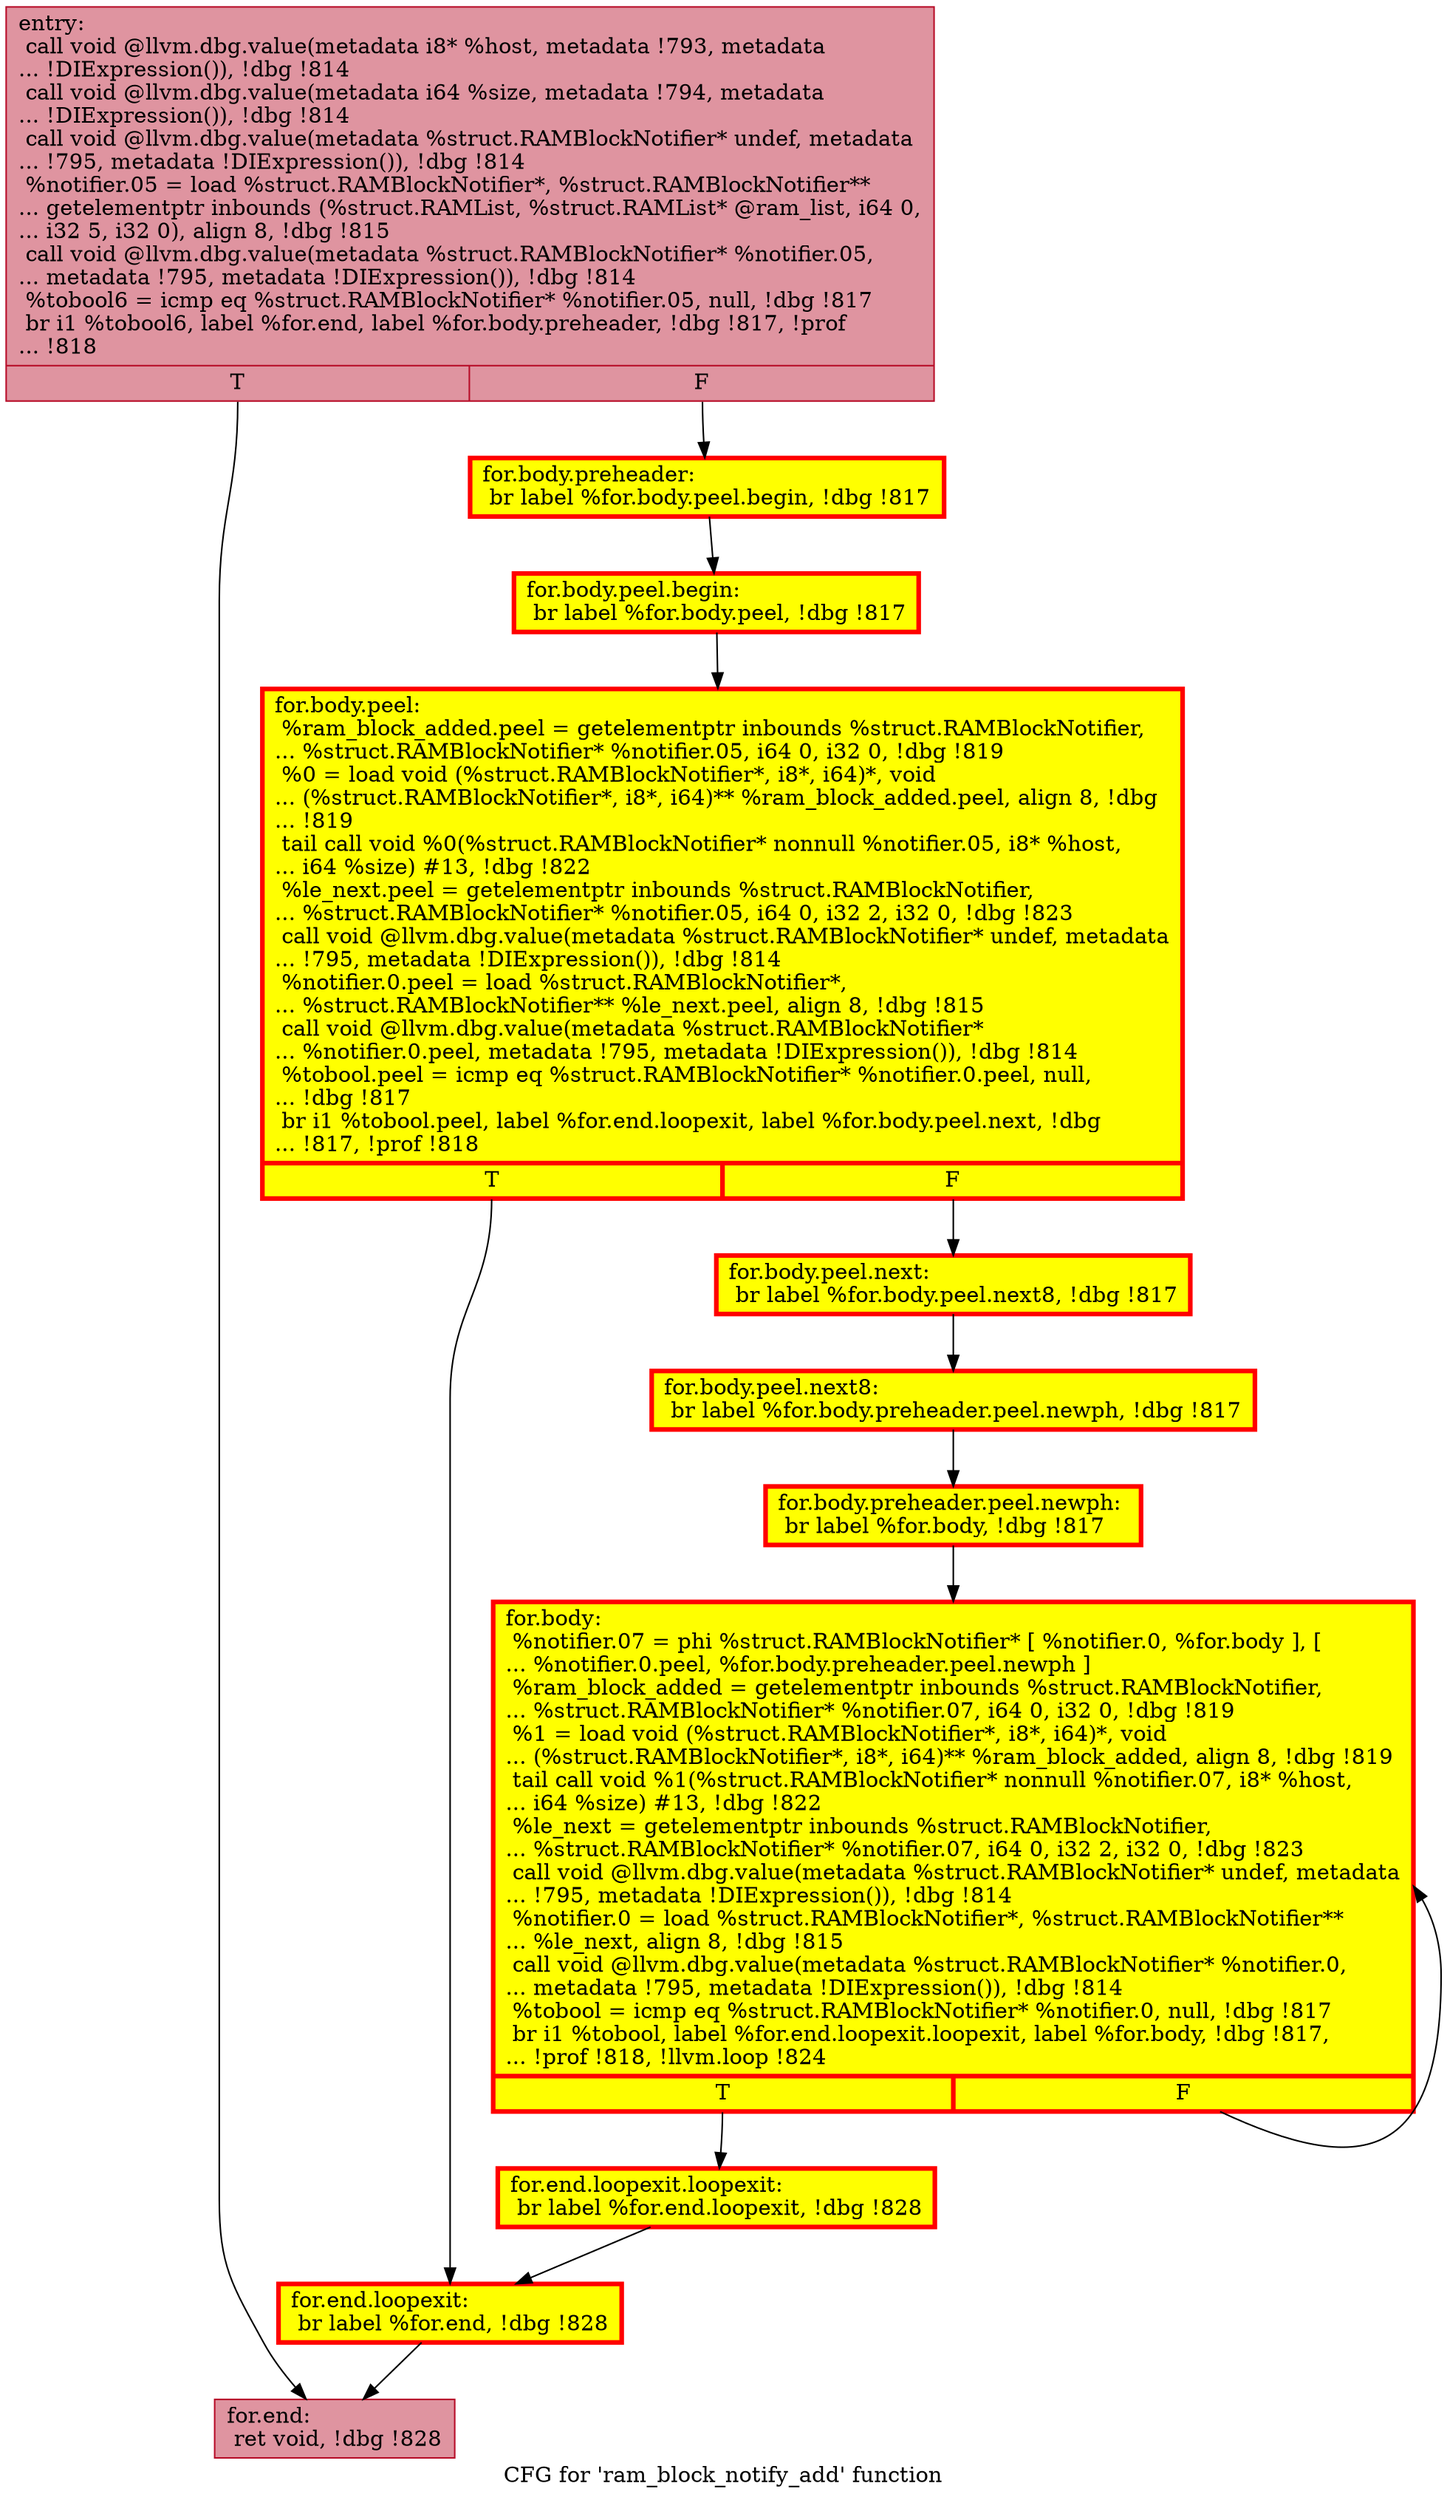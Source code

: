 digraph "CFG for 'ram_block_notify_add' function" {
	label="CFG for 'ram_block_notify_add' function";

	Node0x560910a0ef90 [shape=record,color="#b70d28ff", style=filled, fillcolor="#b70d2870",label="{entry:\l  call void @llvm.dbg.value(metadata i8* %host, metadata !793, metadata\l... !DIExpression()), !dbg !814\l  call void @llvm.dbg.value(metadata i64 %size, metadata !794, metadata\l... !DIExpression()), !dbg !814\l  call void @llvm.dbg.value(metadata %struct.RAMBlockNotifier* undef, metadata\l... !795, metadata !DIExpression()), !dbg !814\l  %notifier.05 = load %struct.RAMBlockNotifier*, %struct.RAMBlockNotifier**\l... getelementptr inbounds (%struct.RAMList, %struct.RAMList* @ram_list, i64 0,\l... i32 5, i32 0), align 8, !dbg !815\l  call void @llvm.dbg.value(metadata %struct.RAMBlockNotifier* %notifier.05,\l... metadata !795, metadata !DIExpression()), !dbg !814\l  %tobool6 = icmp eq %struct.RAMBlockNotifier* %notifier.05, null, !dbg !817\l  br i1 %tobool6, label %for.end, label %for.body.preheader, !dbg !817, !prof\l... !818\l|{<s0>T|<s1>F}}"];
	Node0x560910a0ef90:s0 -> Node0x560910a12a70;
	Node0x560910a0ef90:s1 -> Node0x560910970170;
	Node0x560910970170 [shape=record,penwidth=3.0, style="filled", color="red", fillcolor="yellow",label="{for.body.preheader:                               \l  br label %for.body.peel.begin, !dbg !817\l}"];
	Node0x560910970170 -> Node0x560910a10990;
	Node0x560910a10990 [shape=record,penwidth=3.0, style="filled", color="red", fillcolor="yellow",label="{for.body.peel.begin:                              \l  br label %for.body.peel, !dbg !817\l}"];
	Node0x560910a10990 -> Node0x56091097d520;
	Node0x56091097d520 [shape=record,penwidth=3.0, style="filled", color="red", fillcolor="yellow",label="{for.body.peel:                                    \l  %ram_block_added.peel = getelementptr inbounds %struct.RAMBlockNotifier,\l... %struct.RAMBlockNotifier* %notifier.05, i64 0, i32 0, !dbg !819\l  %0 = load void (%struct.RAMBlockNotifier*, i8*, i64)*, void\l... (%struct.RAMBlockNotifier*, i8*, i64)** %ram_block_added.peel, align 8, !dbg\l... !819\l  tail call void %0(%struct.RAMBlockNotifier* nonnull %notifier.05, i8* %host,\l... i64 %size) #13, !dbg !822\l  %le_next.peel = getelementptr inbounds %struct.RAMBlockNotifier,\l... %struct.RAMBlockNotifier* %notifier.05, i64 0, i32 2, i32 0, !dbg !823\l  call void @llvm.dbg.value(metadata %struct.RAMBlockNotifier* undef, metadata\l... !795, metadata !DIExpression()), !dbg !814\l  %notifier.0.peel = load %struct.RAMBlockNotifier*,\l... %struct.RAMBlockNotifier** %le_next.peel, align 8, !dbg !815\l  call void @llvm.dbg.value(metadata %struct.RAMBlockNotifier*\l... %notifier.0.peel, metadata !795, metadata !DIExpression()), !dbg !814\l  %tobool.peel = icmp eq %struct.RAMBlockNotifier* %notifier.0.peel, null,\l... !dbg !817\l  br i1 %tobool.peel, label %for.end.loopexit, label %for.body.peel.next, !dbg\l... !817, !prof !818\l|{<s0>T|<s1>F}}"];
	Node0x56091097d520:s0 -> Node0x56091093de50;
	Node0x56091097d520:s1 -> Node0x560910a42120;
	Node0x560910a42120 [shape=record,penwidth=3.0, style="filled", color="red", fillcolor="yellow",label="{for.body.peel.next:                               \l  br label %for.body.peel.next8, !dbg !817\l}"];
	Node0x560910a42120 -> Node0x560910945840;
	Node0x560910945840 [shape=record,penwidth=3.0, style="filled", color="red", fillcolor="yellow",label="{for.body.peel.next8:                              \l  br label %for.body.preheader.peel.newph, !dbg !817\l}"];
	Node0x560910945840 -> Node0x560910bb0840;
	Node0x560910bb0840 [shape=record,penwidth=3.0, style="filled", color="red", fillcolor="yellow",label="{for.body.preheader.peel.newph:                    \l  br label %for.body, !dbg !817\l}"];
	Node0x560910bb0840 -> Node0x560910a12d20;
	Node0x560910a12d20 [shape=record,penwidth=3.0, style="filled", color="red", fillcolor="yellow",label="{for.body:                                         \l  %notifier.07 = phi %struct.RAMBlockNotifier* [ %notifier.0, %for.body ], [\l... %notifier.0.peel, %for.body.preheader.peel.newph ]\l  %ram_block_added = getelementptr inbounds %struct.RAMBlockNotifier,\l... %struct.RAMBlockNotifier* %notifier.07, i64 0, i32 0, !dbg !819\l  %1 = load void (%struct.RAMBlockNotifier*, i8*, i64)*, void\l... (%struct.RAMBlockNotifier*, i8*, i64)** %ram_block_added, align 8, !dbg !819\l  tail call void %1(%struct.RAMBlockNotifier* nonnull %notifier.07, i8* %host,\l... i64 %size) #13, !dbg !822\l  %le_next = getelementptr inbounds %struct.RAMBlockNotifier,\l... %struct.RAMBlockNotifier* %notifier.07, i64 0, i32 2, i32 0, !dbg !823\l  call void @llvm.dbg.value(metadata %struct.RAMBlockNotifier* undef, metadata\l... !795, metadata !DIExpression()), !dbg !814\l  %notifier.0 = load %struct.RAMBlockNotifier*, %struct.RAMBlockNotifier**\l... %le_next, align 8, !dbg !815\l  call void @llvm.dbg.value(metadata %struct.RAMBlockNotifier* %notifier.0,\l... metadata !795, metadata !DIExpression()), !dbg !814\l  %tobool = icmp eq %struct.RAMBlockNotifier* %notifier.0, null, !dbg !817\l  br i1 %tobool, label %for.end.loopexit.loopexit, label %for.body, !dbg !817,\l... !prof !818, !llvm.loop !824\l|{<s0>T|<s1>F}}"];
	Node0x560910a12d20:s0 -> Node0x560910ba6660;
	Node0x560910a12d20:s1 -> Node0x560910a12d20;
	Node0x560910ba6660 [shape=record,penwidth=3.0, style="filled", color="red", fillcolor="yellow",label="{for.end.loopexit.loopexit:                        \l  br label %for.end.loopexit, !dbg !828\l}"];
	Node0x560910ba6660 -> Node0x56091093de50;
	Node0x56091093de50 [shape=record,penwidth=3.0, style="filled", color="red", fillcolor="yellow",label="{for.end.loopexit:                                 \l  br label %for.end, !dbg !828\l}"];
	Node0x56091093de50 -> Node0x560910a12a70;
	Node0x560910a12a70 [shape=record,color="#b70d28ff", style=filled, fillcolor="#b70d2870",label="{for.end:                                          \l  ret void, !dbg !828\l}"];
}
